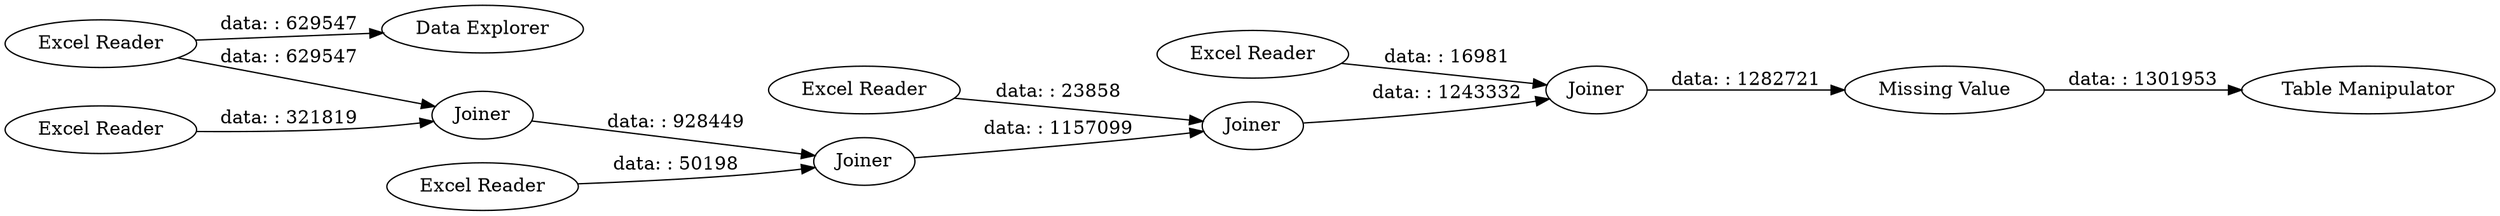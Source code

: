 digraph {
	"-8737475177411931679_634" [label=Joiner]
	"-8737475177411931679_628" [label="Excel Reader"]
	"-8737475177411931679_705" [label="Data Explorer"]
	"-8737475177411931679_629" [label="Excel Reader"]
	"-8737475177411931679_630" [label="Excel Reader"]
	"-8737475177411931679_633" [label=Joiner]
	"-8737475177411931679_635" [label="Missing Value"]
	"-8737475177411931679_632" [label=Joiner]
	"-8737475177411931679_631" [label=Joiner]
	"-8737475177411931679_626" [label="Excel Reader"]
	"-8737475177411931679_636" [label="Table Manipulator"]
	"-8737475177411931679_627" [label="Excel Reader"]
	"-8737475177411931679_627" -> "-8737475177411931679_632" [label="data: : 50198"]
	"-8737475177411931679_634" -> "-8737475177411931679_635" [label="data: : 1282721"]
	"-8737475177411931679_628" -> "-8737475177411931679_705" [label="data: : 629547"]
	"-8737475177411931679_635" -> "-8737475177411931679_636" [label="data: : 1301953"]
	"-8737475177411931679_628" -> "-8737475177411931679_631" [label="data: : 629547"]
	"-8737475177411931679_626" -> "-8737475177411931679_631" [label="data: : 321819"]
	"-8737475177411931679_632" -> "-8737475177411931679_633" [label="data: : 1157099"]
	"-8737475177411931679_631" -> "-8737475177411931679_632" [label="data: : 928449"]
	"-8737475177411931679_633" -> "-8737475177411931679_634" [label="data: : 1243332"]
	"-8737475177411931679_630" -> "-8737475177411931679_634" [label="data: : 16981"]
	"-8737475177411931679_629" -> "-8737475177411931679_633" [label="data: : 23858"]
	rankdir=LR
}
